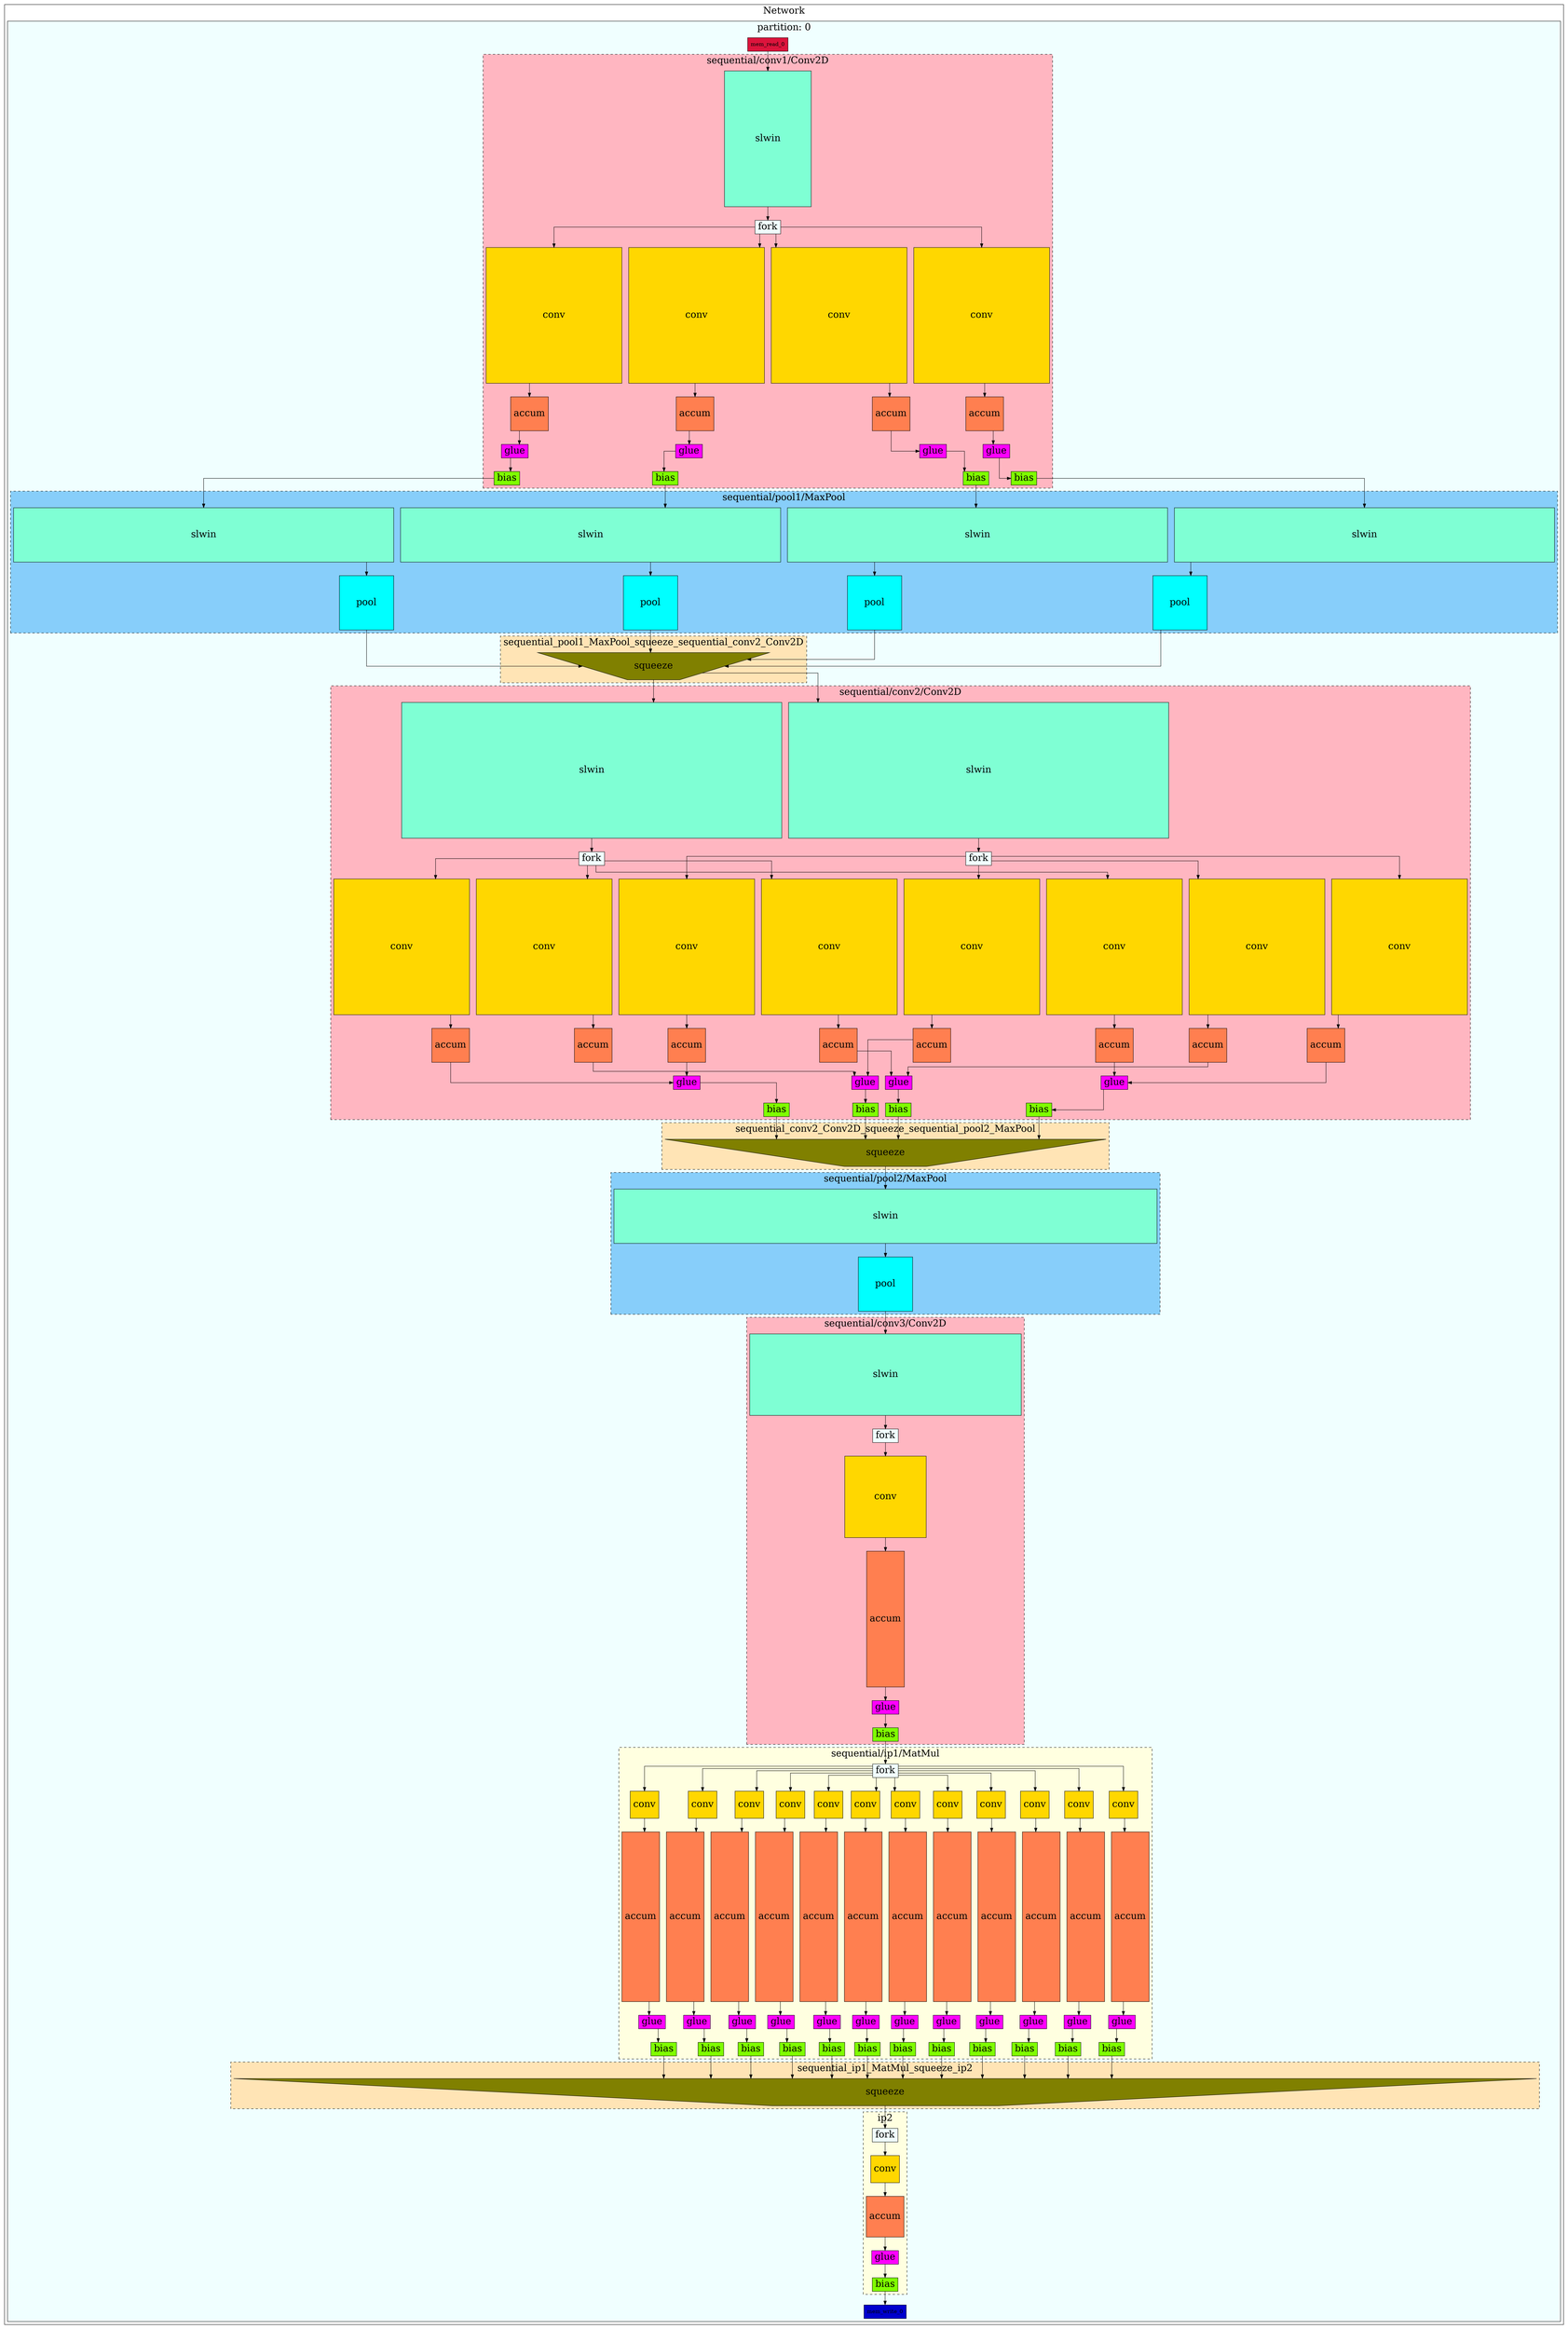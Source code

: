 digraph G {
fontsize=25;
splines=ortho;
subgraph cluster_network {
label=Network;
subgraph cluster_0 {
bgcolor=azure;
fontsize=25;
label="partition: 0";
spline=ortho;
mem_read_0 [fillcolor=crimson, shape=box, style=filled];
mem_write_0 [fillcolor=mediumblue, shape=box, style=filled];
subgraph "cluster_sequential/conv1/Conv2D" {
bgcolor=lightpink;
label="sequential/conv1/Conv2D";
style=dashed;
"sequential/conv1/Conv2D_sw_0_0" [fillcolor=aquamarine, fontsize=25, height=5, label=slwin, shape=box, style=filled, width=3.2];
"sequential/conv1/Conv2D_fork_0_0" [fillcolor=azure, fontsize=25, label=fork, shape=box, style=filled];
"sequential/conv1/Conv2D_sw_0_0" -> "sequential/conv1/Conv2D_fork_0_0";
"sequential/conv1/Conv2D_conv_0_0_0" [fillcolor=gold, fontsize=25, height=5, label=conv, shape=box, style=filled, width=5];
"sequential/conv1/Conv2D_accum_0_0_0" [fillcolor=coral, fontsize=25, height=1.25, label=accum, shape=box, style=filled];
"sequential/conv1/Conv2D_fork_0_0" -> "sequential/conv1/Conv2D_conv_0_0_0";
"sequential/conv1/Conv2D_conv_0_0_0" -> "sequential/conv1/Conv2D_accum_0_0_0";
"sequential/conv1/Conv2D_accum_0_0_0" -> "sequential/conv1/Conv2D_glue_0_0";
"sequential/conv1/Conv2D_conv_0_1_0" [fillcolor=gold, fontsize=25, height=5, label=conv, shape=box, style=filled, width=5];
"sequential/conv1/Conv2D_accum_0_1_0" [fillcolor=coral, fontsize=25, height=1.25, label=accum, shape=box, style=filled];
"sequential/conv1/Conv2D_fork_0_0" -> "sequential/conv1/Conv2D_conv_0_1_0";
"sequential/conv1/Conv2D_conv_0_1_0" -> "sequential/conv1/Conv2D_accum_0_1_0";
"sequential/conv1/Conv2D_accum_0_1_0" -> "sequential/conv1/Conv2D_glue_0_1";
"sequential/conv1/Conv2D_conv_0_2_0" [fillcolor=gold, fontsize=25, height=5, label=conv, shape=box, style=filled, width=5];
"sequential/conv1/Conv2D_accum_0_2_0" [fillcolor=coral, fontsize=25, height=1.25, label=accum, shape=box, style=filled];
"sequential/conv1/Conv2D_fork_0_0" -> "sequential/conv1/Conv2D_conv_0_2_0";
"sequential/conv1/Conv2D_conv_0_2_0" -> "sequential/conv1/Conv2D_accum_0_2_0";
"sequential/conv1/Conv2D_accum_0_2_0" -> "sequential/conv1/Conv2D_glue_0_2";
"sequential/conv1/Conv2D_conv_0_3_0" [fillcolor=gold, fontsize=25, height=5, label=conv, shape=box, style=filled, width=5];
"sequential/conv1/Conv2D_accum_0_3_0" [fillcolor=coral, fontsize=25, height=1.25, label=accum, shape=box, style=filled];
"sequential/conv1/Conv2D_fork_0_0" -> "sequential/conv1/Conv2D_conv_0_3_0";
"sequential/conv1/Conv2D_conv_0_3_0" -> "sequential/conv1/Conv2D_accum_0_3_0";
"sequential/conv1/Conv2D_accum_0_3_0" -> "sequential/conv1/Conv2D_glue_0_3";
"sequential/conv1/Conv2D_glue_0_0" [fillcolor=fuchsia, fontsize=25, label=glue, shape=box, style=filled];
"sequential/conv1/Conv2D_bias_0_0" [fillcolor=chartreuse, fontsize=25, label=bias, shape=box, style=filled];
"sequential/conv1/Conv2D_glue_0_0" -> "sequential/conv1/Conv2D_bias_0_0";
"sequential/conv1/Conv2D_glue_0_1" [fillcolor=fuchsia, fontsize=25, label=glue, shape=box, style=filled];
"sequential/conv1/Conv2D_bias_0_1" [fillcolor=chartreuse, fontsize=25, label=bias, shape=box, style=filled];
"sequential/conv1/Conv2D_glue_0_1" -> "sequential/conv1/Conv2D_bias_0_1";
"sequential/conv1/Conv2D_glue_0_2" [fillcolor=fuchsia, fontsize=25, label=glue, shape=box, style=filled];
"sequential/conv1/Conv2D_bias_0_2" [fillcolor=chartreuse, fontsize=25, label=bias, shape=box, style=filled];
"sequential/conv1/Conv2D_glue_0_2" -> "sequential/conv1/Conv2D_bias_0_2";
"sequential/conv1/Conv2D_glue_0_3" [fillcolor=fuchsia, fontsize=25, label=glue, shape=box, style=filled];
"sequential/conv1/Conv2D_bias_0_3" [fillcolor=chartreuse, fontsize=25, label=bias, shape=box, style=filled];
"sequential/conv1/Conv2D_glue_0_3" -> "sequential/conv1/Conv2D_bias_0_3";
}

mem_read_0 -> "sequential/conv1/Conv2D_sw_0_0";
subgraph "cluster_sequential/pool1/MaxPool" {
bgcolor=lightskyblue;
label="sequential/pool1/MaxPool";
style=dashed;
"sequential/pool1/MaxPool_sw_0" [fillcolor=aquamarine, fontsize=25, height=2, label=slwin, shape=box, style=filled, width=14.0];
"sequential/pool1/MaxPool_pool_0" [fillcolor=cyan, fontsize=25, height=2, label=pool, shape=box, style=filled, width=2];
"sequential/pool1/MaxPool_sw_0" -> "sequential/pool1/MaxPool_pool_0";
"sequential/pool1/MaxPool_sw_1" [fillcolor=aquamarine, fontsize=25, height=2, label=slwin, shape=box, style=filled, width=14.0];
"sequential/pool1/MaxPool_pool_1" [fillcolor=cyan, fontsize=25, height=2, label=pool, shape=box, style=filled, width=2];
"sequential/pool1/MaxPool_sw_1" -> "sequential/pool1/MaxPool_pool_1";
"sequential/pool1/MaxPool_sw_2" [fillcolor=aquamarine, fontsize=25, height=2, label=slwin, shape=box, style=filled, width=14.0];
"sequential/pool1/MaxPool_pool_2" [fillcolor=cyan, fontsize=25, height=2, label=pool, shape=box, style=filled, width=2];
"sequential/pool1/MaxPool_sw_2" -> "sequential/pool1/MaxPool_pool_2";
"sequential/pool1/MaxPool_sw_3" [fillcolor=aquamarine, fontsize=25, height=2, label=slwin, shape=box, style=filled, width=14.0];
"sequential/pool1/MaxPool_pool_3" [fillcolor=cyan, fontsize=25, height=2, label=pool, shape=box, style=filled, width=2];
"sequential/pool1/MaxPool_sw_3" -> "sequential/pool1/MaxPool_pool_3";
}

subgraph "cluster_sequential/conv2/Conv2D" {
bgcolor=lightpink;
label="sequential/conv2/Conv2D";
style=dashed;
"sequential/conv2/Conv2D_sw_0_0" [fillcolor=aquamarine, fontsize=25, height=5, label=slwin, shape=box, style=filled, width=14.0];
"sequential/conv2/Conv2D_fork_0_0" [fillcolor=azure, fontsize=25, label=fork, shape=box, style=filled];
"sequential/conv2/Conv2D_sw_0_0" -> "sequential/conv2/Conv2D_fork_0_0";
"sequential/conv2/Conv2D_conv_0_0_0" [fillcolor=gold, fontsize=25, height=5, label=conv, shape=box, style=filled, width=5];
"sequential/conv2/Conv2D_accum_0_0_0" [fillcolor=coral, fontsize=25, height=1.25, label=accum, shape=box, style=filled];
"sequential/conv2/Conv2D_fork_0_0" -> "sequential/conv2/Conv2D_conv_0_0_0";
"sequential/conv2/Conv2D_conv_0_0_0" -> "sequential/conv2/Conv2D_accum_0_0_0";
"sequential/conv2/Conv2D_accum_0_0_0" -> "sequential/conv2/Conv2D_glue_0_0";
"sequential/conv2/Conv2D_conv_0_1_0" [fillcolor=gold, fontsize=25, height=5, label=conv, shape=box, style=filled, width=5];
"sequential/conv2/Conv2D_accum_0_1_0" [fillcolor=coral, fontsize=25, height=1.25, label=accum, shape=box, style=filled];
"sequential/conv2/Conv2D_fork_0_0" -> "sequential/conv2/Conv2D_conv_0_1_0";
"sequential/conv2/Conv2D_conv_0_1_0" -> "sequential/conv2/Conv2D_accum_0_1_0";
"sequential/conv2/Conv2D_accum_0_1_0" -> "sequential/conv2/Conv2D_glue_0_1";
"sequential/conv2/Conv2D_conv_0_2_0" [fillcolor=gold, fontsize=25, height=5, label=conv, shape=box, style=filled, width=5];
"sequential/conv2/Conv2D_accum_0_2_0" [fillcolor=coral, fontsize=25, height=1.25, label=accum, shape=box, style=filled];
"sequential/conv2/Conv2D_fork_0_0" -> "sequential/conv2/Conv2D_conv_0_2_0";
"sequential/conv2/Conv2D_conv_0_2_0" -> "sequential/conv2/Conv2D_accum_0_2_0";
"sequential/conv2/Conv2D_accum_0_2_0" -> "sequential/conv2/Conv2D_glue_0_2";
"sequential/conv2/Conv2D_conv_0_3_0" [fillcolor=gold, fontsize=25, height=5, label=conv, shape=box, style=filled, width=5];
"sequential/conv2/Conv2D_accum_0_3_0" [fillcolor=coral, fontsize=25, height=1.25, label=accum, shape=box, style=filled];
"sequential/conv2/Conv2D_fork_0_0" -> "sequential/conv2/Conv2D_conv_0_3_0";
"sequential/conv2/Conv2D_conv_0_3_0" -> "sequential/conv2/Conv2D_accum_0_3_0";
"sequential/conv2/Conv2D_accum_0_3_0" -> "sequential/conv2/Conv2D_glue_0_3";
"sequential/conv2/Conv2D_sw_0_1" [fillcolor=aquamarine, fontsize=25, height=5, label=slwin, shape=box, style=filled, width=14.0];
"sequential/conv2/Conv2D_fork_0_1" [fillcolor=azure, fontsize=25, label=fork, shape=box, style=filled];
"sequential/conv2/Conv2D_sw_0_1" -> "sequential/conv2/Conv2D_fork_0_1";
"sequential/conv2/Conv2D_conv_0_0_1" [fillcolor=gold, fontsize=25, height=5, label=conv, shape=box, style=filled, width=5];
"sequential/conv2/Conv2D_accum_0_0_1" [fillcolor=coral, fontsize=25, height=1.25, label=accum, shape=box, style=filled];
"sequential/conv2/Conv2D_fork_0_1" -> "sequential/conv2/Conv2D_conv_0_0_1";
"sequential/conv2/Conv2D_conv_0_0_1" -> "sequential/conv2/Conv2D_accum_0_0_1";
"sequential/conv2/Conv2D_accum_0_0_1" -> "sequential/conv2/Conv2D_glue_0_0";
"sequential/conv2/Conv2D_conv_0_1_1" [fillcolor=gold, fontsize=25, height=5, label=conv, shape=box, style=filled, width=5];
"sequential/conv2/Conv2D_accum_0_1_1" [fillcolor=coral, fontsize=25, height=1.25, label=accum, shape=box, style=filled];
"sequential/conv2/Conv2D_fork_0_1" -> "sequential/conv2/Conv2D_conv_0_1_1";
"sequential/conv2/Conv2D_conv_0_1_1" -> "sequential/conv2/Conv2D_accum_0_1_1";
"sequential/conv2/Conv2D_accum_0_1_1" -> "sequential/conv2/Conv2D_glue_0_1";
"sequential/conv2/Conv2D_conv_0_2_1" [fillcolor=gold, fontsize=25, height=5, label=conv, shape=box, style=filled, width=5];
"sequential/conv2/Conv2D_accum_0_2_1" [fillcolor=coral, fontsize=25, height=1.25, label=accum, shape=box, style=filled];
"sequential/conv2/Conv2D_fork_0_1" -> "sequential/conv2/Conv2D_conv_0_2_1";
"sequential/conv2/Conv2D_conv_0_2_1" -> "sequential/conv2/Conv2D_accum_0_2_1";
"sequential/conv2/Conv2D_accum_0_2_1" -> "sequential/conv2/Conv2D_glue_0_2";
"sequential/conv2/Conv2D_conv_0_3_1" [fillcolor=gold, fontsize=25, height=5, label=conv, shape=box, style=filled, width=5];
"sequential/conv2/Conv2D_accum_0_3_1" [fillcolor=coral, fontsize=25, height=1.25, label=accum, shape=box, style=filled];
"sequential/conv2/Conv2D_fork_0_1" -> "sequential/conv2/Conv2D_conv_0_3_1";
"sequential/conv2/Conv2D_conv_0_3_1" -> "sequential/conv2/Conv2D_accum_0_3_1";
"sequential/conv2/Conv2D_accum_0_3_1" -> "sequential/conv2/Conv2D_glue_0_3";
"sequential/conv2/Conv2D_glue_0_0" [fillcolor=fuchsia, fontsize=25, label=glue, shape=box, style=filled];
"sequential/conv2/Conv2D_bias_0_0" [fillcolor=chartreuse, fontsize=25, label=bias, shape=box, style=filled];
"sequential/conv2/Conv2D_glue_0_0" -> "sequential/conv2/Conv2D_bias_0_0";
"sequential/conv2/Conv2D_glue_0_1" [fillcolor=fuchsia, fontsize=25, label=glue, shape=box, style=filled];
"sequential/conv2/Conv2D_bias_0_1" [fillcolor=chartreuse, fontsize=25, label=bias, shape=box, style=filled];
"sequential/conv2/Conv2D_glue_0_1" -> "sequential/conv2/Conv2D_bias_0_1";
"sequential/conv2/Conv2D_glue_0_2" [fillcolor=fuchsia, fontsize=25, label=glue, shape=box, style=filled];
"sequential/conv2/Conv2D_bias_0_2" [fillcolor=chartreuse, fontsize=25, label=bias, shape=box, style=filled];
"sequential/conv2/Conv2D_glue_0_2" -> "sequential/conv2/Conv2D_bias_0_2";
"sequential/conv2/Conv2D_glue_0_3" [fillcolor=fuchsia, fontsize=25, label=glue, shape=box, style=filled];
"sequential/conv2/Conv2D_bias_0_3" [fillcolor=chartreuse, fontsize=25, label=bias, shape=box, style=filled];
"sequential/conv2/Conv2D_glue_0_3" -> "sequential/conv2/Conv2D_bias_0_3";
}

subgraph "cluster_sequential/pool2/MaxPool" {
bgcolor=lightskyblue;
label="sequential/pool2/MaxPool";
style=dashed;
"sequential/pool2/MaxPool_sw_0" [fillcolor=aquamarine, fontsize=25, height=2, label=slwin, shape=box, style=filled, width=20.0];
"sequential/pool2/MaxPool_pool_0" [fillcolor=cyan, fontsize=25, height=2, label=pool, shape=box, style=filled, width=2];
"sequential/pool2/MaxPool_sw_0" -> "sequential/pool2/MaxPool_pool_0";
}

subgraph "cluster_sequential/conv3/Conv2D" {
bgcolor=lightpink;
label="sequential/conv3/Conv2D";
style=dashed;
"sequential/conv3/Conv2D_sw_0_0" [fillcolor=aquamarine, fontsize=25, height=3, label=slwin, shape=box, style=filled, width=10.0];
"sequential/conv3/Conv2D_fork_0_0" [fillcolor=azure, fontsize=25, label=fork, shape=box, style=filled];
"sequential/conv3/Conv2D_sw_0_0" -> "sequential/conv3/Conv2D_fork_0_0";
"sequential/conv3/Conv2D_conv_0_0_0" [fillcolor=gold, fontsize=25, height=3, label=conv, shape=box, style=filled, width=3];
"sequential/conv3/Conv2D_accum_0_0_0" [fillcolor=coral, fontsize=25, height=5.0, label=accum, shape=box, style=filled];
"sequential/conv3/Conv2D_fork_0_0" -> "sequential/conv3/Conv2D_conv_0_0_0";
"sequential/conv3/Conv2D_conv_0_0_0" -> "sequential/conv3/Conv2D_accum_0_0_0";
"sequential/conv3/Conv2D_accum_0_0_0" -> "sequential/conv3/Conv2D_glue_0_0";
"sequential/conv3/Conv2D_glue_0_0" [fillcolor=fuchsia, fontsize=25, label=glue, shape=box, style=filled];
"sequential/conv3/Conv2D_bias_0_0" [fillcolor=chartreuse, fontsize=25, label=bias, shape=box, style=filled];
"sequential/conv3/Conv2D_glue_0_0" -> "sequential/conv3/Conv2D_bias_0_0";
}

subgraph "cluster_sequential/ip1/MatMul" {
bgcolor=lightyellow;
label="sequential/ip1/MatMul";
style=dashed;
"sequential/ip1/MatMul_fork_0" [fillcolor=azure, fontsize=25, label=fork, shape=box, style=filled];
"sequential/ip1/MatMul_conv_0_0" [fillcolor=gold, fontsize=25, height=1, label=conv, shape=box, style=filled, width=1];
"sequential/ip1/MatMul_accum_0_0" [fillcolor=coral, fontsize=25, height=6.25, label=accum, shape=box, style=filled];
"sequential/ip1/MatMul_glue_0" [fillcolor=fuchsia, fontsize=25, label=glue, shape=box, style=filled];
"sequential/ip1/MatMul_bias_0" [fillcolor=chartreuse, fontsize=25, label=bias, shape=box, style=filled];
"sequential/ip1/MatMul_fork_0" -> "sequential/ip1/MatMul_conv_0_0";
"sequential/ip1/MatMul_conv_0_0" -> "sequential/ip1/MatMul_accum_0_0";
"sequential/ip1/MatMul_accum_0_0" -> "sequential/ip1/MatMul_glue_0";
"sequential/ip1/MatMul_glue_0" -> "sequential/ip1/MatMul_bias_0";
"sequential/ip1/MatMul_conv_1_0" [fillcolor=gold, fontsize=25, height=1, label=conv, shape=box, style=filled, width=1];
"sequential/ip1/MatMul_accum_1_0" [fillcolor=coral, fontsize=25, height=6.25, label=accum, shape=box, style=filled];
"sequential/ip1/MatMul_glue_1" [fillcolor=fuchsia, fontsize=25, label=glue, shape=box, style=filled];
"sequential/ip1/MatMul_bias_1" [fillcolor=chartreuse, fontsize=25, label=bias, shape=box, style=filled];
"sequential/ip1/MatMul_fork_0" -> "sequential/ip1/MatMul_conv_1_0";
"sequential/ip1/MatMul_conv_1_0" -> "sequential/ip1/MatMul_accum_1_0";
"sequential/ip1/MatMul_accum_1_0" -> "sequential/ip1/MatMul_glue_1";
"sequential/ip1/MatMul_glue_1" -> "sequential/ip1/MatMul_bias_1";
"sequential/ip1/MatMul_conv_2_0" [fillcolor=gold, fontsize=25, height=1, label=conv, shape=box, style=filled, width=1];
"sequential/ip1/MatMul_accum_2_0" [fillcolor=coral, fontsize=25, height=6.25, label=accum, shape=box, style=filled];
"sequential/ip1/MatMul_glue_2" [fillcolor=fuchsia, fontsize=25, label=glue, shape=box, style=filled];
"sequential/ip1/MatMul_bias_2" [fillcolor=chartreuse, fontsize=25, label=bias, shape=box, style=filled];
"sequential/ip1/MatMul_fork_0" -> "sequential/ip1/MatMul_conv_2_0";
"sequential/ip1/MatMul_conv_2_0" -> "sequential/ip1/MatMul_accum_2_0";
"sequential/ip1/MatMul_accum_2_0" -> "sequential/ip1/MatMul_glue_2";
"sequential/ip1/MatMul_glue_2" -> "sequential/ip1/MatMul_bias_2";
"sequential/ip1/MatMul_conv_3_0" [fillcolor=gold, fontsize=25, height=1, label=conv, shape=box, style=filled, width=1];
"sequential/ip1/MatMul_accum_3_0" [fillcolor=coral, fontsize=25, height=6.25, label=accum, shape=box, style=filled];
"sequential/ip1/MatMul_glue_3" [fillcolor=fuchsia, fontsize=25, label=glue, shape=box, style=filled];
"sequential/ip1/MatMul_bias_3" [fillcolor=chartreuse, fontsize=25, label=bias, shape=box, style=filled];
"sequential/ip1/MatMul_fork_0" -> "sequential/ip1/MatMul_conv_3_0";
"sequential/ip1/MatMul_conv_3_0" -> "sequential/ip1/MatMul_accum_3_0";
"sequential/ip1/MatMul_accum_3_0" -> "sequential/ip1/MatMul_glue_3";
"sequential/ip1/MatMul_glue_3" -> "sequential/ip1/MatMul_bias_3";
"sequential/ip1/MatMul_conv_4_0" [fillcolor=gold, fontsize=25, height=1, label=conv, shape=box, style=filled, width=1];
"sequential/ip1/MatMul_accum_4_0" [fillcolor=coral, fontsize=25, height=6.25, label=accum, shape=box, style=filled];
"sequential/ip1/MatMul_glue_4" [fillcolor=fuchsia, fontsize=25, label=glue, shape=box, style=filled];
"sequential/ip1/MatMul_bias_4" [fillcolor=chartreuse, fontsize=25, label=bias, shape=box, style=filled];
"sequential/ip1/MatMul_fork_0" -> "sequential/ip1/MatMul_conv_4_0";
"sequential/ip1/MatMul_conv_4_0" -> "sequential/ip1/MatMul_accum_4_0";
"sequential/ip1/MatMul_accum_4_0" -> "sequential/ip1/MatMul_glue_4";
"sequential/ip1/MatMul_glue_4" -> "sequential/ip1/MatMul_bias_4";
"sequential/ip1/MatMul_conv_5_0" [fillcolor=gold, fontsize=25, height=1, label=conv, shape=box, style=filled, width=1];
"sequential/ip1/MatMul_accum_5_0" [fillcolor=coral, fontsize=25, height=6.25, label=accum, shape=box, style=filled];
"sequential/ip1/MatMul_glue_5" [fillcolor=fuchsia, fontsize=25, label=glue, shape=box, style=filled];
"sequential/ip1/MatMul_bias_5" [fillcolor=chartreuse, fontsize=25, label=bias, shape=box, style=filled];
"sequential/ip1/MatMul_fork_0" -> "sequential/ip1/MatMul_conv_5_0";
"sequential/ip1/MatMul_conv_5_0" -> "sequential/ip1/MatMul_accum_5_0";
"sequential/ip1/MatMul_accum_5_0" -> "sequential/ip1/MatMul_glue_5";
"sequential/ip1/MatMul_glue_5" -> "sequential/ip1/MatMul_bias_5";
"sequential/ip1/MatMul_conv_6_0" [fillcolor=gold, fontsize=25, height=1, label=conv, shape=box, style=filled, width=1];
"sequential/ip1/MatMul_accum_6_0" [fillcolor=coral, fontsize=25, height=6.25, label=accum, shape=box, style=filled];
"sequential/ip1/MatMul_glue_6" [fillcolor=fuchsia, fontsize=25, label=glue, shape=box, style=filled];
"sequential/ip1/MatMul_bias_6" [fillcolor=chartreuse, fontsize=25, label=bias, shape=box, style=filled];
"sequential/ip1/MatMul_fork_0" -> "sequential/ip1/MatMul_conv_6_0";
"sequential/ip1/MatMul_conv_6_0" -> "sequential/ip1/MatMul_accum_6_0";
"sequential/ip1/MatMul_accum_6_0" -> "sequential/ip1/MatMul_glue_6";
"sequential/ip1/MatMul_glue_6" -> "sequential/ip1/MatMul_bias_6";
"sequential/ip1/MatMul_conv_7_0" [fillcolor=gold, fontsize=25, height=1, label=conv, shape=box, style=filled, width=1];
"sequential/ip1/MatMul_accum_7_0" [fillcolor=coral, fontsize=25, height=6.25, label=accum, shape=box, style=filled];
"sequential/ip1/MatMul_glue_7" [fillcolor=fuchsia, fontsize=25, label=glue, shape=box, style=filled];
"sequential/ip1/MatMul_bias_7" [fillcolor=chartreuse, fontsize=25, label=bias, shape=box, style=filled];
"sequential/ip1/MatMul_fork_0" -> "sequential/ip1/MatMul_conv_7_0";
"sequential/ip1/MatMul_conv_7_0" -> "sequential/ip1/MatMul_accum_7_0";
"sequential/ip1/MatMul_accum_7_0" -> "sequential/ip1/MatMul_glue_7";
"sequential/ip1/MatMul_glue_7" -> "sequential/ip1/MatMul_bias_7";
"sequential/ip1/MatMul_conv_8_0" [fillcolor=gold, fontsize=25, height=1, label=conv, shape=box, style=filled, width=1];
"sequential/ip1/MatMul_accum_8_0" [fillcolor=coral, fontsize=25, height=6.25, label=accum, shape=box, style=filled];
"sequential/ip1/MatMul_glue_8" [fillcolor=fuchsia, fontsize=25, label=glue, shape=box, style=filled];
"sequential/ip1/MatMul_bias_8" [fillcolor=chartreuse, fontsize=25, label=bias, shape=box, style=filled];
"sequential/ip1/MatMul_fork_0" -> "sequential/ip1/MatMul_conv_8_0";
"sequential/ip1/MatMul_conv_8_0" -> "sequential/ip1/MatMul_accum_8_0";
"sequential/ip1/MatMul_accum_8_0" -> "sequential/ip1/MatMul_glue_8";
"sequential/ip1/MatMul_glue_8" -> "sequential/ip1/MatMul_bias_8";
"sequential/ip1/MatMul_conv_9_0" [fillcolor=gold, fontsize=25, height=1, label=conv, shape=box, style=filled, width=1];
"sequential/ip1/MatMul_accum_9_0" [fillcolor=coral, fontsize=25, height=6.25, label=accum, shape=box, style=filled];
"sequential/ip1/MatMul_glue_9" [fillcolor=fuchsia, fontsize=25, label=glue, shape=box, style=filled];
"sequential/ip1/MatMul_bias_9" [fillcolor=chartreuse, fontsize=25, label=bias, shape=box, style=filled];
"sequential/ip1/MatMul_fork_0" -> "sequential/ip1/MatMul_conv_9_0";
"sequential/ip1/MatMul_conv_9_0" -> "sequential/ip1/MatMul_accum_9_0";
"sequential/ip1/MatMul_accum_9_0" -> "sequential/ip1/MatMul_glue_9";
"sequential/ip1/MatMul_glue_9" -> "sequential/ip1/MatMul_bias_9";
"sequential/ip1/MatMul_conv_10_0" [fillcolor=gold, fontsize=25, height=1, label=conv, shape=box, style=filled, width=1];
"sequential/ip1/MatMul_accum_10_0" [fillcolor=coral, fontsize=25, height=6.25, label=accum, shape=box, style=filled];
"sequential/ip1/MatMul_glue_10" [fillcolor=fuchsia, fontsize=25, label=glue, shape=box, style=filled];
"sequential/ip1/MatMul_bias_10" [fillcolor=chartreuse, fontsize=25, label=bias, shape=box, style=filled];
"sequential/ip1/MatMul_fork_0" -> "sequential/ip1/MatMul_conv_10_0";
"sequential/ip1/MatMul_conv_10_0" -> "sequential/ip1/MatMul_accum_10_0";
"sequential/ip1/MatMul_accum_10_0" -> "sequential/ip1/MatMul_glue_10";
"sequential/ip1/MatMul_glue_10" -> "sequential/ip1/MatMul_bias_10";
"sequential/ip1/MatMul_conv_11_0" [fillcolor=gold, fontsize=25, height=1, label=conv, shape=box, style=filled, width=1];
"sequential/ip1/MatMul_accum_11_0" [fillcolor=coral, fontsize=25, height=6.25, label=accum, shape=box, style=filled];
"sequential/ip1/MatMul_glue_11" [fillcolor=fuchsia, fontsize=25, label=glue, shape=box, style=filled];
"sequential/ip1/MatMul_bias_11" [fillcolor=chartreuse, fontsize=25, label=bias, shape=box, style=filled];
"sequential/ip1/MatMul_fork_0" -> "sequential/ip1/MatMul_conv_11_0";
"sequential/ip1/MatMul_conv_11_0" -> "sequential/ip1/MatMul_accum_11_0";
"sequential/ip1/MatMul_accum_11_0" -> "sequential/ip1/MatMul_glue_11";
"sequential/ip1/MatMul_glue_11" -> "sequential/ip1/MatMul_bias_11";
}

subgraph cluster_ip2 {
bgcolor=lightyellow;
label=ip2;
style=dashed;
ip2_fork_0 [fillcolor=azure, fontsize=25, label=fork, shape=box, style=filled];
ip2_conv_0_0 [fillcolor=gold, fontsize=25, height=1, label=conv, shape=box, style=filled, width=1];
ip2_accum_0_0 [fillcolor=coral, fontsize=25, height=1.5, label=accum, shape=box, style=filled];
ip2_glue_0 [fillcolor=fuchsia, fontsize=25, label=glue, shape=box, style=filled];
ip2_bias_0 [fillcolor=chartreuse, fontsize=25, label=bias, shape=box, style=filled];
ip2_fork_0 -> ip2_conv_0_0;
ip2_conv_0_0 -> ip2_accum_0_0;
ip2_accum_0_0 -> ip2_glue_0;
ip2_glue_0 -> ip2_bias_0;
}

ip2_bias_0 -> mem_write_0;
subgraph cluster_sequential_pool1_MaxPool_squeeze_sequential_conv2_Conv2D {
bgcolor=moccasin;
label=sequential_pool1_MaxPool_squeeze_sequential_conv2_Conv2D;
style=dashed;
sequential_pool1_MaxPool_squeeze_sequential_conv2_Conv2D_squeeze [distortion=2.0, fillcolor=olive, fontsize=25, label=squeeze, shape=polygon, sides=4, style=filled];
}

subgraph cluster_sequential_conv2_Conv2D_squeeze_sequential_pool2_MaxPool {
bgcolor=moccasin;
label=sequential_conv2_Conv2D_squeeze_sequential_pool2_MaxPool;
style=dashed;
sequential_conv2_Conv2D_squeeze_sequential_pool2_MaxPool_squeeze [distortion=4.0, fillcolor=olive, fontsize=25, label=squeeze, shape=polygon, sides=4, style=filled];
}

subgraph cluster_sequential_ip1_MatMul_squeeze_ip2 {
bgcolor=moccasin;
label=sequential_ip1_MatMul_squeeze_ip2;
style=dashed;
sequential_ip1_MatMul_squeeze_ip2_squeeze [distortion=12.0, fillcolor=olive, fontsize=25, label=squeeze, shape=polygon, sides=4, style=filled];
}

"sequential/conv1/Conv2D_bias_0_0" -> "sequential/pool1/MaxPool_sw_0";
"sequential/conv1/Conv2D_bias_0_1" -> "sequential/pool1/MaxPool_sw_1";
"sequential/conv1/Conv2D_bias_0_2" -> "sequential/pool1/MaxPool_sw_2";
"sequential/conv1/Conv2D_bias_0_3" -> "sequential/pool1/MaxPool_sw_3";
"sequential/pool1/MaxPool_pool_0" -> sequential_pool1_MaxPool_squeeze_sequential_conv2_Conv2D_squeeze;
"sequential/pool1/MaxPool_pool_1" -> sequential_pool1_MaxPool_squeeze_sequential_conv2_Conv2D_squeeze;
"sequential/pool1/MaxPool_pool_2" -> sequential_pool1_MaxPool_squeeze_sequential_conv2_Conv2D_squeeze;
"sequential/pool1/MaxPool_pool_3" -> sequential_pool1_MaxPool_squeeze_sequential_conv2_Conv2D_squeeze;
"sequential/conv2/Conv2D_bias_0_0" -> sequential_conv2_Conv2D_squeeze_sequential_pool2_MaxPool_squeeze;
"sequential/conv2/Conv2D_bias_0_1" -> sequential_conv2_Conv2D_squeeze_sequential_pool2_MaxPool_squeeze;
"sequential/conv2/Conv2D_bias_0_2" -> sequential_conv2_Conv2D_squeeze_sequential_pool2_MaxPool_squeeze;
"sequential/conv2/Conv2D_bias_0_3" -> sequential_conv2_Conv2D_squeeze_sequential_pool2_MaxPool_squeeze;
"sequential/pool2/MaxPool_pool_0" -> "sequential/conv3/Conv2D_sw_0_0";
"sequential/conv3/Conv2D_bias_0_0" -> "sequential/ip1/MatMul_fork_0";
"sequential/ip1/MatMul_bias_0" -> sequential_ip1_MatMul_squeeze_ip2_squeeze;
"sequential/ip1/MatMul_bias_1" -> sequential_ip1_MatMul_squeeze_ip2_squeeze;
"sequential/ip1/MatMul_bias_2" -> sequential_ip1_MatMul_squeeze_ip2_squeeze;
"sequential/ip1/MatMul_bias_3" -> sequential_ip1_MatMul_squeeze_ip2_squeeze;
"sequential/ip1/MatMul_bias_4" -> sequential_ip1_MatMul_squeeze_ip2_squeeze;
"sequential/ip1/MatMul_bias_5" -> sequential_ip1_MatMul_squeeze_ip2_squeeze;
"sequential/ip1/MatMul_bias_6" -> sequential_ip1_MatMul_squeeze_ip2_squeeze;
"sequential/ip1/MatMul_bias_7" -> sequential_ip1_MatMul_squeeze_ip2_squeeze;
"sequential/ip1/MatMul_bias_8" -> sequential_ip1_MatMul_squeeze_ip2_squeeze;
"sequential/ip1/MatMul_bias_9" -> sequential_ip1_MatMul_squeeze_ip2_squeeze;
"sequential/ip1/MatMul_bias_10" -> sequential_ip1_MatMul_squeeze_ip2_squeeze;
"sequential/ip1/MatMul_bias_11" -> sequential_ip1_MatMul_squeeze_ip2_squeeze;
sequential_pool1_MaxPool_squeeze_sequential_conv2_Conv2D_squeeze -> "sequential/conv2/Conv2D_sw_0_0";
sequential_pool1_MaxPool_squeeze_sequential_conv2_Conv2D_squeeze -> "sequential/conv2/Conv2D_sw_0_1";
sequential_conv2_Conv2D_squeeze_sequential_pool2_MaxPool_squeeze -> "sequential/pool2/MaxPool_sw_0";
sequential_ip1_MatMul_squeeze_ip2_squeeze -> ip2_fork_0;
}

}

}
